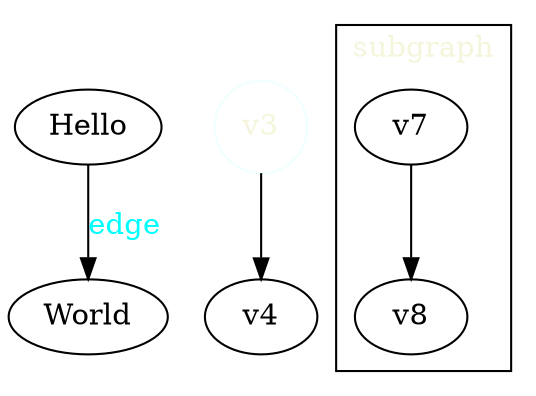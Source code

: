 digraph G{
  // node [fontcolor=aquamarine];
  Hello -> World [label="edge", fontcolor="aqua"];
  fontcolor="beige";
  // bgcolor="brown:transparent";

  v3 [shape=circle, color=azure, fontcolor=beige, rects="2, 3, 7, 8"];
  v3 -> v4;

  subgraph cluster_3 {
    v7 -> v8;
    label="subgraph";
  }
}
